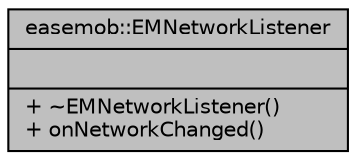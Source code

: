 digraph "easemob::EMNetworkListener"
{
  edge [fontname="Helvetica",fontsize="10",labelfontname="Helvetica",labelfontsize="10"];
  node [fontname="Helvetica",fontsize="10",shape=record];
  Node1 [label="{easemob::EMNetworkListener\n||+ ~EMNetworkListener()\l+ onNetworkChanged()\l}",height=0.2,width=0.4,color="black", fillcolor="grey75", style="filled" fontcolor="black"];
}
